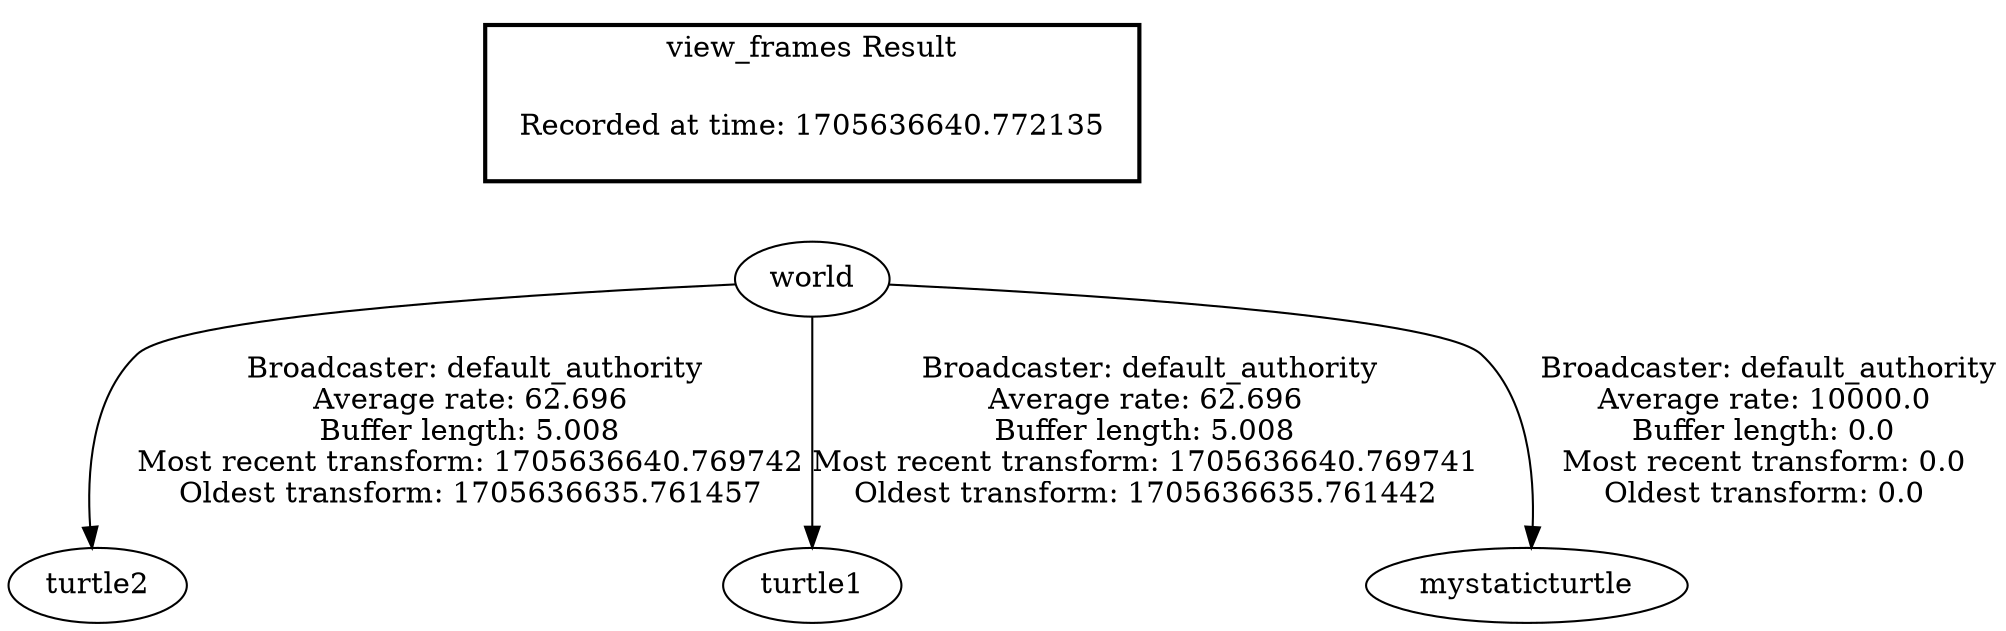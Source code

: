 digraph G {
"world" -> "turtle2"[label=" Broadcaster: default_authority\nAverage rate: 62.696\nBuffer length: 5.008\nMost recent transform: 1705636640.769742\nOldest transform: 1705636635.761457\n"];
"world" -> "turtle1"[label=" Broadcaster: default_authority\nAverage rate: 62.696\nBuffer length: 5.008\nMost recent transform: 1705636640.769741\nOldest transform: 1705636635.761442\n"];
"world" -> "mystaticturtle"[label=" Broadcaster: default_authority\nAverage rate: 10000.0\nBuffer length: 0.0\nMost recent transform: 0.0\nOldest transform: 0.0\n"];
edge [style=invis];
 subgraph cluster_legend { style=bold; color=black; label ="view_frames Result";
"Recorded at time: 1705636640.772135"[ shape=plaintext ] ;
}->"world";
}